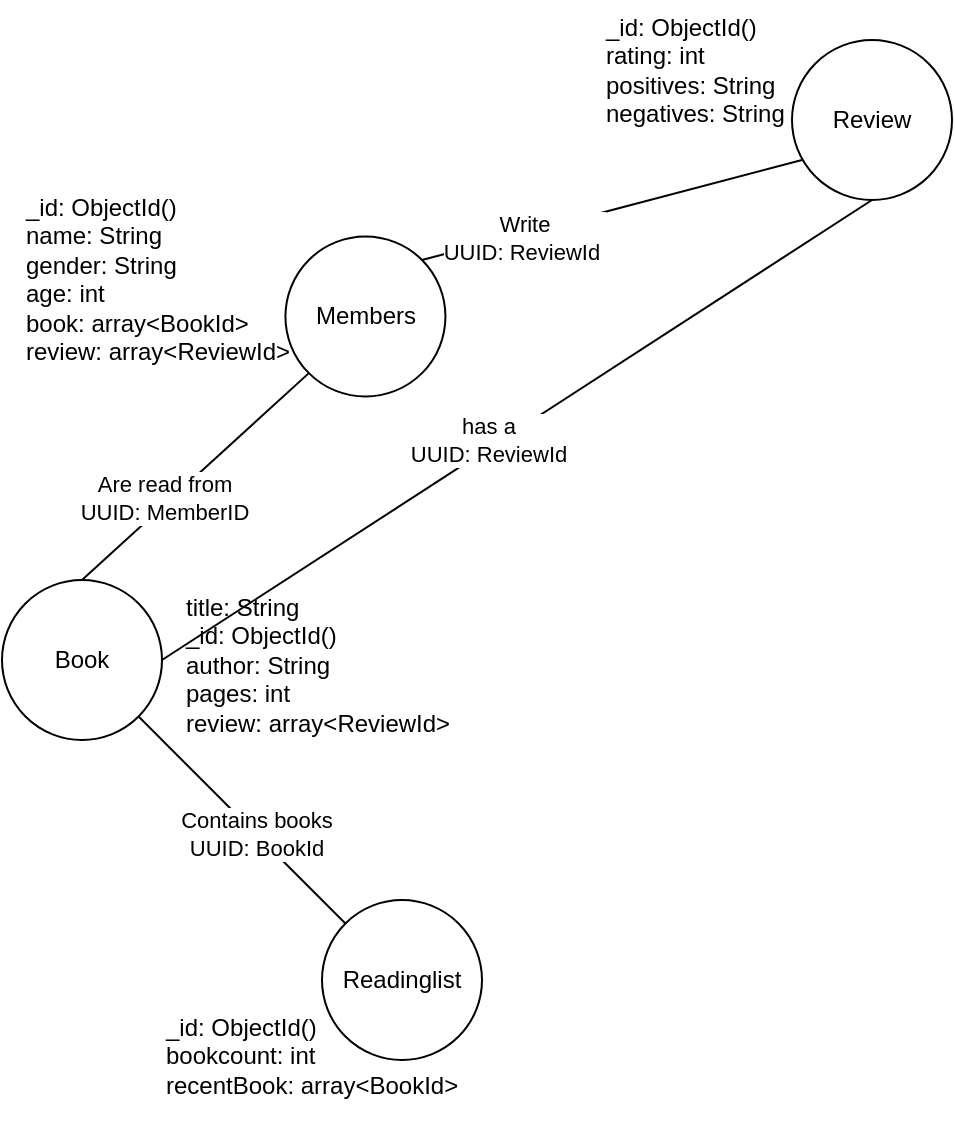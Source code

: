 <mxfile version="24.6.4" type="github">
  <diagram id="C5RBs43oDa-KdzZeNtuy" name="Page-1">
    <mxGraphModel dx="1379" dy="680" grid="1" gridSize="10" guides="1" tooltips="1" connect="1" arrows="1" fold="1" page="1" pageScale="1" pageWidth="827" pageHeight="1169" math="0" shadow="0">
      <root>
        <mxCell id="WIyWlLk6GJQsqaUBKTNV-0" />
        <mxCell id="WIyWlLk6GJQsqaUBKTNV-1" parent="WIyWlLk6GJQsqaUBKTNV-0" />
        <mxCell id="3YOhsPJnXROdofjHF5Tx-2" value="Members" style="ellipse;whiteSpace=wrap;html=1;aspect=fixed;" parent="WIyWlLk6GJQsqaUBKTNV-1" vertex="1">
          <mxGeometry x="221.72" y="228.28" width="80" height="80" as="geometry" />
        </mxCell>
        <mxCell id="3YOhsPJnXROdofjHF5Tx-3" value="Book" style="ellipse;whiteSpace=wrap;html=1;aspect=fixed;" parent="WIyWlLk6GJQsqaUBKTNV-1" vertex="1">
          <mxGeometry x="80" y="400" width="80" height="80" as="geometry" />
        </mxCell>
        <mxCell id="3YOhsPJnXROdofjHF5Tx-4" value="Readinglist" style="ellipse;whiteSpace=wrap;html=1;aspect=fixed;" parent="WIyWlLk6GJQsqaUBKTNV-1" vertex="1">
          <mxGeometry x="240" y="560" width="80" height="80" as="geometry" />
        </mxCell>
        <mxCell id="3YOhsPJnXROdofjHF5Tx-6" value="" style="endArrow=none;html=1;rounded=0;entryX=1;entryY=1;entryDx=0;entryDy=0;exitX=0;exitY=0;exitDx=0;exitDy=0;" parent="WIyWlLk6GJQsqaUBKTNV-1" source="3YOhsPJnXROdofjHF5Tx-4" target="3YOhsPJnXROdofjHF5Tx-3" edge="1">
          <mxGeometry width="50" height="50" relative="1" as="geometry">
            <mxPoint x="90" y="590" as="sourcePoint" />
            <mxPoint x="140" y="540" as="targetPoint" />
          </mxGeometry>
        </mxCell>
        <mxCell id="sBmKQmKqbCq0UchzTpwj-3" value="Contains books&lt;div&gt;UUID: BookId&lt;/div&gt;" style="edgeLabel;html=1;align=center;verticalAlign=middle;resizable=0;points=[];" vertex="1" connectable="0" parent="3YOhsPJnXROdofjHF5Tx-6">
          <mxGeometry x="-0.14" relative="1" as="geometry">
            <mxPoint as="offset" />
          </mxGeometry>
        </mxCell>
        <mxCell id="3YOhsPJnXROdofjHF5Tx-10" value="Review" style="ellipse;whiteSpace=wrap;html=1;aspect=fixed;" parent="WIyWlLk6GJQsqaUBKTNV-1" vertex="1">
          <mxGeometry x="475" y="130" width="80" height="80" as="geometry" />
        </mxCell>
        <mxCell id="3YOhsPJnXROdofjHF5Tx-14" value="" style="endArrow=none;html=1;rounded=0;entryX=0;entryY=1;entryDx=0;entryDy=0;" parent="WIyWlLk6GJQsqaUBKTNV-1" target="3YOhsPJnXROdofjHF5Tx-2" edge="1">
          <mxGeometry width="50" height="50" relative="1" as="geometry">
            <mxPoint x="120" y="400" as="sourcePoint" />
            <mxPoint x="231.72" y="358.28" as="targetPoint" />
          </mxGeometry>
        </mxCell>
        <mxCell id="sBmKQmKqbCq0UchzTpwj-2" value="Are read from&lt;div&gt;UUID: MemberID&lt;/div&gt;" style="edgeLabel;html=1;align=center;verticalAlign=middle;resizable=0;points=[];" vertex="1" connectable="0" parent="3YOhsPJnXROdofjHF5Tx-14">
          <mxGeometry x="-0.249" y="2" relative="1" as="geometry">
            <mxPoint y="-1" as="offset" />
          </mxGeometry>
        </mxCell>
        <mxCell id="3YOhsPJnXROdofjHF5Tx-16" value="_id: ObjectId()&lt;br&gt;name: String&lt;br&gt;gender: String&lt;br&gt;age: int&lt;div&gt;book: array&amp;lt;BookId&amp;gt;&lt;br&gt;&lt;div&gt;review: array&amp;lt;ReviewId&amp;gt;&lt;/div&gt;&lt;/div&gt;" style="text;whiteSpace=wrap;html=1;" parent="WIyWlLk6GJQsqaUBKTNV-1" vertex="1">
          <mxGeometry x="90" y="200" width="140" height="100" as="geometry" />
        </mxCell>
        <mxCell id="3YOhsPJnXROdofjHF5Tx-17" value="_id: ObjectId()&lt;br&gt;bookcount: int&lt;br&gt;recentBook: array&amp;lt;BookId&amp;gt;" style="text;whiteSpace=wrap;html=1;" parent="WIyWlLk6GJQsqaUBKTNV-1" vertex="1">
          <mxGeometry x="160" y="610" width="150" height="70" as="geometry" />
        </mxCell>
        <mxCell id="3YOhsPJnXROdofjHF5Tx-18" value="title: String&lt;br&gt;_id: ObjectId()&lt;br&gt;author: String&lt;br&gt;pages: int&lt;br&gt;review: array&amp;lt;ReviewId&amp;gt;&lt;div&gt;&lt;br&gt;&lt;/div&gt;" style="text;whiteSpace=wrap;html=1;" parent="WIyWlLk6GJQsqaUBKTNV-1" vertex="1">
          <mxGeometry x="170" y="400" width="140" height="100" as="geometry" />
        </mxCell>
        <mxCell id="3YOhsPJnXROdofjHF5Tx-19" value="_id: ObjectId()&#xa;rating: int&#xa;positives: String&#xa;negatives: String" style="text;whiteSpace=wrap;html=1;" parent="WIyWlLk6GJQsqaUBKTNV-1" vertex="1">
          <mxGeometry x="380" y="110" width="120" height="80" as="geometry" />
        </mxCell>
        <mxCell id="sBmKQmKqbCq0UchzTpwj-0" value="" style="endArrow=none;html=1;rounded=0;" edge="1" parent="WIyWlLk6GJQsqaUBKTNV-1">
          <mxGeometry width="50" height="50" relative="1" as="geometry">
            <mxPoint x="290" y="240" as="sourcePoint" />
            <mxPoint x="480" y="190" as="targetPoint" />
          </mxGeometry>
        </mxCell>
        <mxCell id="sBmKQmKqbCq0UchzTpwj-1" value="Write&lt;div&gt;UUID: ReviewId&amp;nbsp;&lt;/div&gt;" style="edgeLabel;html=1;align=center;verticalAlign=middle;resizable=0;points=[];" vertex="1" connectable="0" parent="sBmKQmKqbCq0UchzTpwj-0">
          <mxGeometry x="-0.483" y="-2" relative="1" as="geometry">
            <mxPoint x="1" as="offset" />
          </mxGeometry>
        </mxCell>
        <mxCell id="sBmKQmKqbCq0UchzTpwj-4" value="" style="endArrow=none;html=1;rounded=0;exitX=1;exitY=0.5;exitDx=0;exitDy=0;entryX=0.5;entryY=1;entryDx=0;entryDy=0;" edge="1" parent="WIyWlLk6GJQsqaUBKTNV-1" source="3YOhsPJnXROdofjHF5Tx-3" target="3YOhsPJnXROdofjHF5Tx-10">
          <mxGeometry width="50" height="50" relative="1" as="geometry">
            <mxPoint x="290" y="400" as="sourcePoint" />
            <mxPoint x="340" y="350" as="targetPoint" />
          </mxGeometry>
        </mxCell>
        <mxCell id="sBmKQmKqbCq0UchzTpwj-5" value="has a&lt;div&gt;UUID: ReviewId&lt;/div&gt;" style="edgeLabel;html=1;align=center;verticalAlign=middle;resizable=0;points=[];" vertex="1" connectable="0" parent="sBmKQmKqbCq0UchzTpwj-4">
          <mxGeometry x="-0.071" y="4" relative="1" as="geometry">
            <mxPoint as="offset" />
          </mxGeometry>
        </mxCell>
      </root>
    </mxGraphModel>
  </diagram>
</mxfile>
